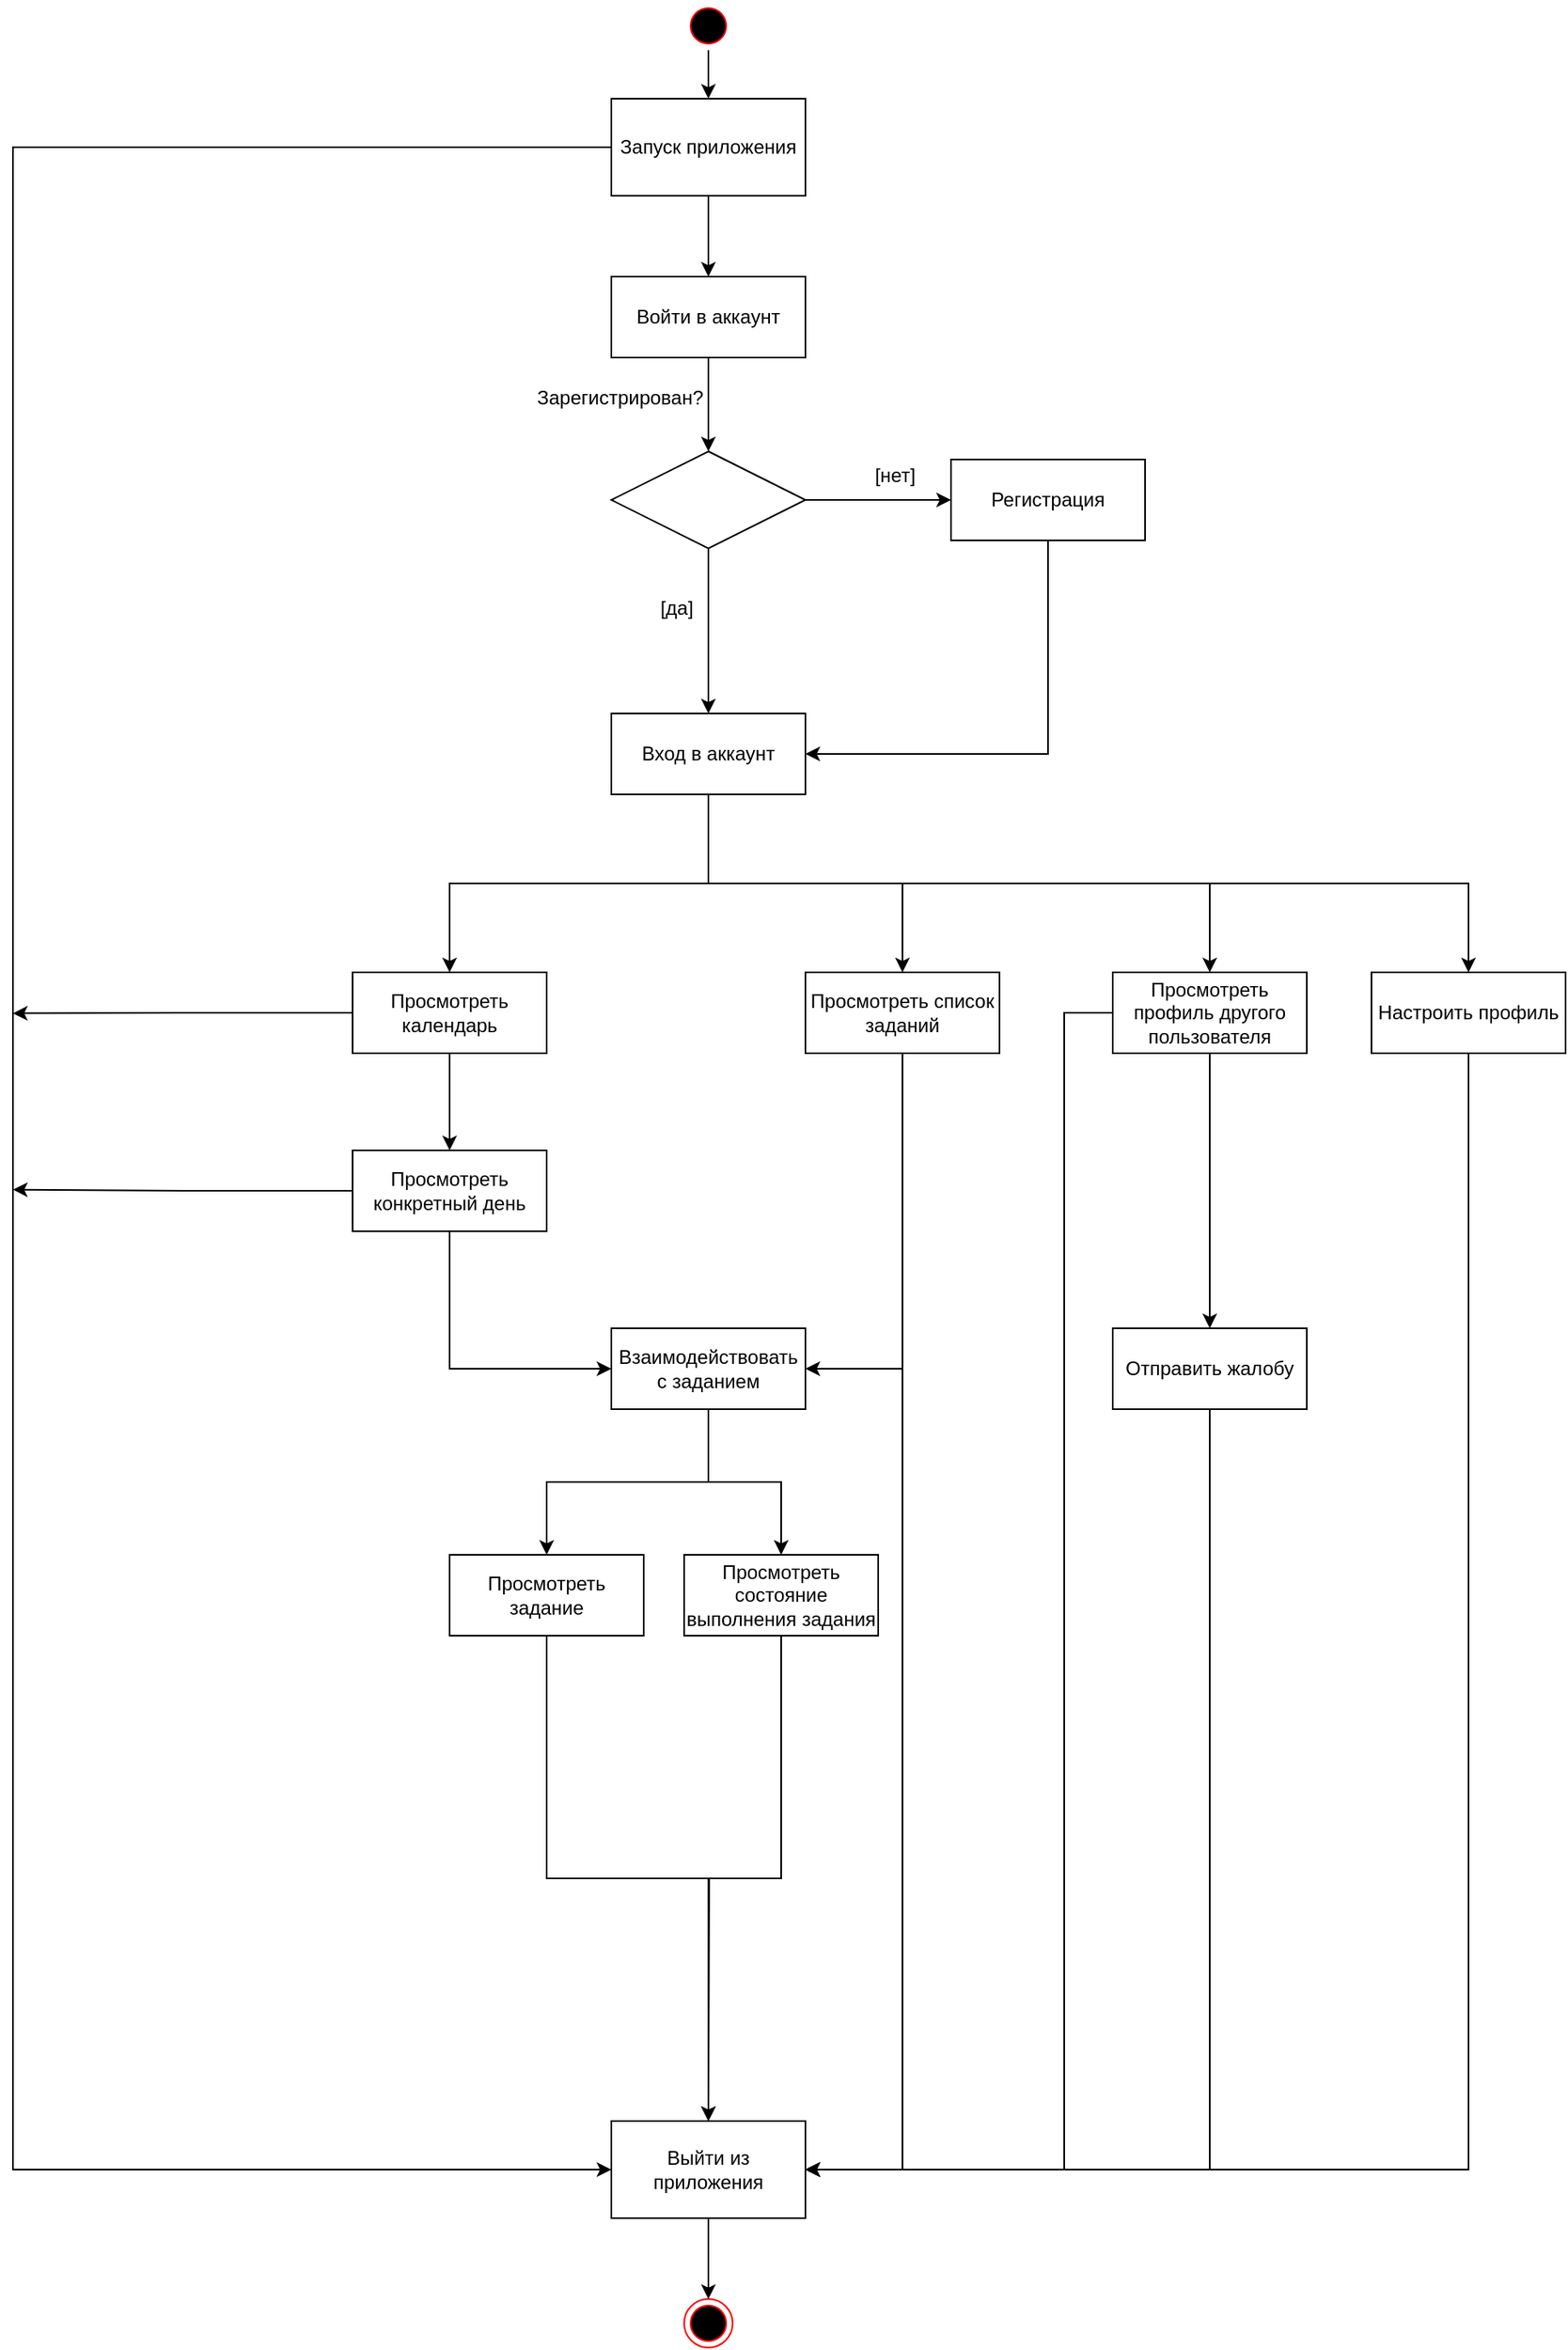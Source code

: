 <mxfile version="24.0.7" type="device">
  <diagram name="Страница 1" id="K_nZ64Utd5DLflTbeKIy">
    <mxGraphModel dx="4604" dy="1363" grid="1" gridSize="10" guides="1" tooltips="1" connect="1" arrows="1" fold="1" page="1" pageScale="1" pageWidth="827" pageHeight="1169" math="0" shadow="0">
      <root>
        <mxCell id="0" />
        <mxCell id="1" parent="0" />
        <mxCell id="NYu8AcVOIsEXXXueLIA_-5" style="edgeStyle=orthogonalEdgeStyle;rounded=0;orthogonalLoop=1;jettySize=auto;html=1;entryX=0;entryY=0.5;entryDx=0;entryDy=0;" parent="1" source="NYu8AcVOIsEXXXueLIA_-7" target="gNkD2l2tRffT2OGlJnD8-1" edge="1">
          <mxGeometry relative="1" as="geometry">
            <mxPoint x="290" y="223" as="targetPoint" />
            <Array as="points">
              <mxPoint x="-140" y="90" />
              <mxPoint x="-140" y="1340" />
            </Array>
          </mxGeometry>
        </mxCell>
        <mxCell id="oowMZ_tj7tG44vQV4qfk-1" style="edgeStyle=orthogonalEdgeStyle;rounded=0;orthogonalLoop=1;jettySize=auto;html=1;exitX=0.5;exitY=1;exitDx=0;exitDy=0;entryX=0.5;entryY=0;entryDx=0;entryDy=0;" parent="1" source="NYu8AcVOIsEXXXueLIA_-7" target="NYu8AcVOIsEXXXueLIA_-10" edge="1">
          <mxGeometry relative="1" as="geometry" />
        </mxCell>
        <mxCell id="NYu8AcVOIsEXXXueLIA_-7" value="Запуск приложения" style="rounded=0;whiteSpace=wrap;html=1;" parent="1" vertex="1">
          <mxGeometry x="230" y="60" width="120" height="60" as="geometry" />
        </mxCell>
        <mxCell id="oowMZ_tj7tG44vQV4qfk-4" style="edgeStyle=orthogonalEdgeStyle;rounded=0;orthogonalLoop=1;jettySize=auto;html=1;exitX=0.5;exitY=1;exitDx=0;exitDy=0;entryX=0.5;entryY=0;entryDx=0;entryDy=0;" parent="1" source="NYu8AcVOIsEXXXueLIA_-10" target="oowMZ_tj7tG44vQV4qfk-2" edge="1">
          <mxGeometry relative="1" as="geometry" />
        </mxCell>
        <mxCell id="NYu8AcVOIsEXXXueLIA_-10" value="Войти в аккаунт" style="html=1;whiteSpace=wrap;" parent="1" vertex="1">
          <mxGeometry x="230" y="170" width="120" height="50" as="geometry" />
        </mxCell>
        <mxCell id="NYu8AcVOIsEXXXueLIA_-18" value="" style="ellipse;html=1;shape=endState;fillColor=#000000;strokeColor=#ff0000;" parent="1" vertex="1">
          <mxGeometry x="275" y="1420" width="30" height="30" as="geometry" />
        </mxCell>
        <mxCell id="oowMZ_tj7tG44vQV4qfk-10" style="edgeStyle=orthogonalEdgeStyle;rounded=0;orthogonalLoop=1;jettySize=auto;html=1;exitX=0.5;exitY=1;exitDx=0;exitDy=0;entryX=1;entryY=0.5;entryDx=0;entryDy=0;" parent="1" source="NYu8AcVOIsEXXXueLIA_-22" target="oowMZ_tj7tG44vQV4qfk-9" edge="1">
          <mxGeometry relative="1" as="geometry" />
        </mxCell>
        <mxCell id="NYu8AcVOIsEXXXueLIA_-22" value="Регистрация" style="whiteSpace=wrap;html=1;fillColor=rgb(255, 255, 255);strokeColor=rgb(0, 0, 0);fontColor=rgb(0, 0, 0);" parent="1" vertex="1">
          <mxGeometry x="440" y="283" width="120" height="50" as="geometry" />
        </mxCell>
        <mxCell id="NYu8AcVOIsEXXXueLIA_-25" style="edgeStyle=orthogonalEdgeStyle;rounded=0;orthogonalLoop=1;jettySize=auto;html=1;entryX=0.5;entryY=0;entryDx=0;entryDy=0;" parent="1" source="NYu8AcVOIsEXXXueLIA_-26" target="NYu8AcVOIsEXXXueLIA_-7" edge="1">
          <mxGeometry relative="1" as="geometry" />
        </mxCell>
        <mxCell id="NYu8AcVOIsEXXXueLIA_-26" value="" style="ellipse;html=1;shape=startState;fillColor=#000000;strokeColor=#ff0000;" parent="1" vertex="1">
          <mxGeometry x="275" width="30" height="30" as="geometry" />
        </mxCell>
        <mxCell id="gNkD2l2tRffT2OGlJnD8-4" style="edgeStyle=orthogonalEdgeStyle;rounded=0;orthogonalLoop=1;jettySize=auto;html=1;entryX=0.5;entryY=0;entryDx=0;entryDy=0;" parent="1" source="gNkD2l2tRffT2OGlJnD8-1" target="NYu8AcVOIsEXXXueLIA_-18" edge="1">
          <mxGeometry relative="1" as="geometry" />
        </mxCell>
        <mxCell id="gNkD2l2tRffT2OGlJnD8-1" value="Выйти из приложения" style="rounded=0;whiteSpace=wrap;html=1;" parent="1" vertex="1">
          <mxGeometry x="230" y="1310" width="120" height="60" as="geometry" />
        </mxCell>
        <mxCell id="oowMZ_tj7tG44vQV4qfk-5" style="edgeStyle=orthogonalEdgeStyle;rounded=0;orthogonalLoop=1;jettySize=auto;html=1;exitX=0.5;exitY=1;exitDx=0;exitDy=0;entryX=0.5;entryY=0;entryDx=0;entryDy=0;" parent="1" source="oowMZ_tj7tG44vQV4qfk-2" target="oowMZ_tj7tG44vQV4qfk-9" edge="1">
          <mxGeometry relative="1" as="geometry">
            <mxPoint x="289.957" y="420" as="targetPoint" />
          </mxGeometry>
        </mxCell>
        <mxCell id="oowMZ_tj7tG44vQV4qfk-6" style="edgeStyle=orthogonalEdgeStyle;rounded=0;orthogonalLoop=1;jettySize=auto;html=1;exitX=1;exitY=0.5;exitDx=0;exitDy=0;entryX=0;entryY=0.5;entryDx=0;entryDy=0;" parent="1" source="oowMZ_tj7tG44vQV4qfk-2" target="NYu8AcVOIsEXXXueLIA_-22" edge="1">
          <mxGeometry relative="1" as="geometry">
            <mxPoint x="440" y="308" as="targetPoint" />
          </mxGeometry>
        </mxCell>
        <mxCell id="oowMZ_tj7tG44vQV4qfk-2" value="" style="rhombus;whiteSpace=wrap;html=1;" parent="1" vertex="1">
          <mxGeometry x="230" y="278" width="120" height="60" as="geometry" />
        </mxCell>
        <mxCell id="oowMZ_tj7tG44vQV4qfk-3" value="Зарегистрирован?" style="text;html=1;align=center;verticalAlign=middle;resizable=0;points=[];autosize=1;strokeColor=none;fillColor=none;" parent="1" vertex="1">
          <mxGeometry x="170" y="230" width="130" height="30" as="geometry" />
        </mxCell>
        <mxCell id="oowMZ_tj7tG44vQV4qfk-7" value="[нет]" style="text;html=1;align=center;verticalAlign=middle;resizable=0;points=[];autosize=1;strokeColor=none;fillColor=none;" parent="1" vertex="1">
          <mxGeometry x="380" y="278" width="50" height="30" as="geometry" />
        </mxCell>
        <mxCell id="oowMZ_tj7tG44vQV4qfk-8" value="[да]" style="text;html=1;align=center;verticalAlign=middle;resizable=0;points=[];autosize=1;strokeColor=none;fillColor=none;" parent="1" vertex="1">
          <mxGeometry x="250" y="360" width="40" height="30" as="geometry" />
        </mxCell>
        <mxCell id="oowMZ_tj7tG44vQV4qfk-16" style="edgeStyle=orthogonalEdgeStyle;rounded=0;orthogonalLoop=1;jettySize=auto;html=1;exitX=0.5;exitY=1;exitDx=0;exitDy=0;" parent="1" source="oowMZ_tj7tG44vQV4qfk-9" target="oowMZ_tj7tG44vQV4qfk-15" edge="1">
          <mxGeometry relative="1" as="geometry">
            <Array as="points">
              <mxPoint x="290" y="545" />
              <mxPoint x="130" y="545" />
            </Array>
          </mxGeometry>
        </mxCell>
        <mxCell id="oowMZ_tj7tG44vQV4qfk-23" style="edgeStyle=orthogonalEdgeStyle;rounded=0;orthogonalLoop=1;jettySize=auto;html=1;exitX=0.5;exitY=1;exitDx=0;exitDy=0;" parent="1" source="oowMZ_tj7tG44vQV4qfk-9" target="oowMZ_tj7tG44vQV4qfk-22" edge="1">
          <mxGeometry relative="1" as="geometry" />
        </mxCell>
        <mxCell id="oowMZ_tj7tG44vQV4qfk-26" style="edgeStyle=orthogonalEdgeStyle;rounded=0;orthogonalLoop=1;jettySize=auto;html=1;exitX=0.5;exitY=1;exitDx=0;exitDy=0;entryX=0.5;entryY=0;entryDx=0;entryDy=0;" parent="1" source="oowMZ_tj7tG44vQV4qfk-9" target="oowMZ_tj7tG44vQV4qfk-25" edge="1">
          <mxGeometry relative="1" as="geometry" />
        </mxCell>
        <mxCell id="oowMZ_tj7tG44vQV4qfk-37" style="edgeStyle=orthogonalEdgeStyle;rounded=0;orthogonalLoop=1;jettySize=auto;html=1;exitX=0.5;exitY=1;exitDx=0;exitDy=0;entryX=0.5;entryY=0;entryDx=0;entryDy=0;" parent="1" source="oowMZ_tj7tG44vQV4qfk-9" target="oowMZ_tj7tG44vQV4qfk-11" edge="1">
          <mxGeometry relative="1" as="geometry" />
        </mxCell>
        <mxCell id="oowMZ_tj7tG44vQV4qfk-9" value="Вход в аккаунт" style="whiteSpace=wrap;html=1;fillColor=rgb(255, 255, 255);strokeColor=rgb(0, 0, 0);fontColor=rgb(0, 0, 0);" parent="1" vertex="1">
          <mxGeometry x="230" y="440" width="120" height="50" as="geometry" />
        </mxCell>
        <mxCell id="oowMZ_tj7tG44vQV4qfk-38" style="edgeStyle=orthogonalEdgeStyle;rounded=0;orthogonalLoop=1;jettySize=auto;html=1;exitX=0.5;exitY=1;exitDx=0;exitDy=0;entryX=1;entryY=0.5;entryDx=0;entryDy=0;" parent="1" source="oowMZ_tj7tG44vQV4qfk-11" target="gNkD2l2tRffT2OGlJnD8-1" edge="1">
          <mxGeometry relative="1" as="geometry" />
        </mxCell>
        <mxCell id="oowMZ_tj7tG44vQV4qfk-11" value="Настроить профиль" style="whiteSpace=wrap;html=1;fillColor=rgb(255, 255, 255);strokeColor=rgb(0, 0, 0);fontColor=rgb(0, 0, 0);" parent="1" vertex="1">
          <mxGeometry x="700" y="600" width="120" height="50" as="geometry" />
        </mxCell>
        <mxCell id="oowMZ_tj7tG44vQV4qfk-18" style="edgeStyle=orthogonalEdgeStyle;rounded=0;orthogonalLoop=1;jettySize=auto;html=1;exitX=0.5;exitY=1;exitDx=0;exitDy=0;entryX=0.5;entryY=0;entryDx=0;entryDy=0;" parent="1" source="oowMZ_tj7tG44vQV4qfk-15" target="oowMZ_tj7tG44vQV4qfk-17" edge="1">
          <mxGeometry relative="1" as="geometry" />
        </mxCell>
        <mxCell id="oowMZ_tj7tG44vQV4qfk-30" style="edgeStyle=orthogonalEdgeStyle;rounded=0;orthogonalLoop=1;jettySize=auto;html=1;exitX=0;exitY=0.5;exitDx=0;exitDy=0;" parent="1" source="oowMZ_tj7tG44vQV4qfk-15" edge="1">
          <mxGeometry relative="1" as="geometry">
            <mxPoint x="-140.0" y="625.316" as="targetPoint" />
          </mxGeometry>
        </mxCell>
        <mxCell id="oowMZ_tj7tG44vQV4qfk-15" value="Просмотреть календарь" style="whiteSpace=wrap;html=1;fillColor=rgb(255, 255, 255);strokeColor=rgb(0, 0, 0);fontColor=rgb(0, 0, 0);" parent="1" vertex="1">
          <mxGeometry x="70" y="600" width="120" height="50" as="geometry" />
        </mxCell>
        <mxCell id="oowMZ_tj7tG44vQV4qfk-20" style="edgeStyle=orthogonalEdgeStyle;rounded=0;orthogonalLoop=1;jettySize=auto;html=1;exitX=0.5;exitY=1;exitDx=0;exitDy=0;entryX=0;entryY=0.5;entryDx=0;entryDy=0;" parent="1" source="oowMZ_tj7tG44vQV4qfk-17" target="oowMZ_tj7tG44vQV4qfk-19" edge="1">
          <mxGeometry relative="1" as="geometry" />
        </mxCell>
        <mxCell id="oowMZ_tj7tG44vQV4qfk-35" style="edgeStyle=orthogonalEdgeStyle;rounded=0;orthogonalLoop=1;jettySize=auto;html=1;exitX=0;exitY=0.5;exitDx=0;exitDy=0;" parent="1" source="oowMZ_tj7tG44vQV4qfk-17" edge="1">
          <mxGeometry relative="1" as="geometry">
            <mxPoint x="-140" y="734.308" as="targetPoint" />
          </mxGeometry>
        </mxCell>
        <mxCell id="oowMZ_tj7tG44vQV4qfk-17" value="Просмотреть конкретный день" style="whiteSpace=wrap;html=1;fillColor=rgb(255, 255, 255);strokeColor=rgb(0, 0, 0);fontColor=rgb(0, 0, 0);" parent="1" vertex="1">
          <mxGeometry x="70" y="710" width="120" height="50" as="geometry" />
        </mxCell>
        <mxCell id="2j2OTjLZ58QCJyOTcCUc-2" style="edgeStyle=orthogonalEdgeStyle;rounded=0;orthogonalLoop=1;jettySize=auto;html=1;exitX=0.5;exitY=1;exitDx=0;exitDy=0;entryX=0.5;entryY=0;entryDx=0;entryDy=0;" edge="1" parent="1" source="oowMZ_tj7tG44vQV4qfk-19" target="2j2OTjLZ58QCJyOTcCUc-1">
          <mxGeometry relative="1" as="geometry" />
        </mxCell>
        <mxCell id="2j2OTjLZ58QCJyOTcCUc-4" style="edgeStyle=orthogonalEdgeStyle;rounded=0;orthogonalLoop=1;jettySize=auto;html=1;exitX=0.5;exitY=1;exitDx=0;exitDy=0;entryX=0.5;entryY=0;entryDx=0;entryDy=0;" edge="1" parent="1" source="oowMZ_tj7tG44vQV4qfk-19" target="2j2OTjLZ58QCJyOTcCUc-3">
          <mxGeometry relative="1" as="geometry" />
        </mxCell>
        <mxCell id="oowMZ_tj7tG44vQV4qfk-19" value="Взаимодействовать с заданием" style="whiteSpace=wrap;html=1;fillColor=rgb(255, 255, 255);strokeColor=rgb(0, 0, 0);fontColor=rgb(0, 0, 0);" parent="1" vertex="1">
          <mxGeometry x="230" y="820" width="120" height="50" as="geometry" />
        </mxCell>
        <mxCell id="oowMZ_tj7tG44vQV4qfk-24" style="edgeStyle=orthogonalEdgeStyle;rounded=0;orthogonalLoop=1;jettySize=auto;html=1;exitX=0.5;exitY=1;exitDx=0;exitDy=0;entryX=1;entryY=0.5;entryDx=0;entryDy=0;" parent="1" source="oowMZ_tj7tG44vQV4qfk-22" target="oowMZ_tj7tG44vQV4qfk-19" edge="1">
          <mxGeometry relative="1" as="geometry" />
        </mxCell>
        <mxCell id="oowMZ_tj7tG44vQV4qfk-33" style="edgeStyle=orthogonalEdgeStyle;rounded=0;orthogonalLoop=1;jettySize=auto;html=1;exitX=0.5;exitY=1;exitDx=0;exitDy=0;entryX=1;entryY=0.5;entryDx=0;entryDy=0;" parent="1" source="oowMZ_tj7tG44vQV4qfk-22" target="gNkD2l2tRffT2OGlJnD8-1" edge="1">
          <mxGeometry relative="1" as="geometry" />
        </mxCell>
        <mxCell id="oowMZ_tj7tG44vQV4qfk-22" value="Просмотреть список заданий" style="whiteSpace=wrap;html=1;fillColor=rgb(255, 255, 255);strokeColor=rgb(0, 0, 0);fontColor=rgb(0, 0, 0);" parent="1" vertex="1">
          <mxGeometry x="350" y="600" width="120" height="50" as="geometry" />
        </mxCell>
        <mxCell id="oowMZ_tj7tG44vQV4qfk-29" style="edgeStyle=orthogonalEdgeStyle;rounded=0;orthogonalLoop=1;jettySize=auto;html=1;exitX=0.5;exitY=1;exitDx=0;exitDy=0;entryX=0.5;entryY=0;entryDx=0;entryDy=0;" parent="1" source="oowMZ_tj7tG44vQV4qfk-25" target="oowMZ_tj7tG44vQV4qfk-28" edge="1">
          <mxGeometry relative="1" as="geometry" />
        </mxCell>
        <mxCell id="oowMZ_tj7tG44vQV4qfk-36" style="edgeStyle=orthogonalEdgeStyle;rounded=0;orthogonalLoop=1;jettySize=auto;html=1;exitX=0;exitY=0.5;exitDx=0;exitDy=0;entryX=1;entryY=0.5;entryDx=0;entryDy=0;" parent="1" source="oowMZ_tj7tG44vQV4qfk-25" target="gNkD2l2tRffT2OGlJnD8-1" edge="1">
          <mxGeometry relative="1" as="geometry">
            <Array as="points">
              <mxPoint x="510" y="625" />
              <mxPoint x="510" y="1340" />
            </Array>
          </mxGeometry>
        </mxCell>
        <mxCell id="oowMZ_tj7tG44vQV4qfk-25" value="Просмотреть профиль другого пользователя" style="whiteSpace=wrap;html=1;fillColor=rgb(255, 255, 255);strokeColor=rgb(0, 0, 0);fontColor=rgb(0, 0, 0);" parent="1" vertex="1">
          <mxGeometry x="540" y="600" width="120" height="50" as="geometry" />
        </mxCell>
        <mxCell id="oowMZ_tj7tG44vQV4qfk-34" style="edgeStyle=orthogonalEdgeStyle;rounded=0;orthogonalLoop=1;jettySize=auto;html=1;exitX=0.5;exitY=1;exitDx=0;exitDy=0;entryX=1;entryY=0.5;entryDx=0;entryDy=0;" parent="1" source="oowMZ_tj7tG44vQV4qfk-28" target="gNkD2l2tRffT2OGlJnD8-1" edge="1">
          <mxGeometry relative="1" as="geometry" />
        </mxCell>
        <mxCell id="oowMZ_tj7tG44vQV4qfk-28" value="Отправить жалобу" style="whiteSpace=wrap;html=1;fillColor=rgb(255, 255, 255);strokeColor=rgb(0, 0, 0);fontColor=rgb(0, 0, 0);" parent="1" vertex="1">
          <mxGeometry x="540" y="820" width="120" height="50" as="geometry" />
        </mxCell>
        <mxCell id="2j2OTjLZ58QCJyOTcCUc-5" style="edgeStyle=orthogonalEdgeStyle;rounded=0;orthogonalLoop=1;jettySize=auto;html=1;exitX=0.5;exitY=1;exitDx=0;exitDy=0;entryX=0.5;entryY=0;entryDx=0;entryDy=0;" edge="1" parent="1" source="2j2OTjLZ58QCJyOTcCUc-1" target="gNkD2l2tRffT2OGlJnD8-1">
          <mxGeometry relative="1" as="geometry" />
        </mxCell>
        <mxCell id="2j2OTjLZ58QCJyOTcCUc-1" value="Просмотреть задание" style="whiteSpace=wrap;html=1;fillColor=rgb(255, 255, 255);strokeColor=rgb(0, 0, 0);fontColor=rgb(0, 0, 0);" vertex="1" parent="1">
          <mxGeometry x="130" y="960" width="120" height="50" as="geometry" />
        </mxCell>
        <mxCell id="2j2OTjLZ58QCJyOTcCUc-6" style="edgeStyle=orthogonalEdgeStyle;rounded=0;orthogonalLoop=1;jettySize=auto;html=1;exitX=0.5;exitY=1;exitDx=0;exitDy=0;" edge="1" parent="1" source="2j2OTjLZ58QCJyOTcCUc-3">
          <mxGeometry relative="1" as="geometry">
            <mxPoint x="290" y="1310" as="targetPoint" />
          </mxGeometry>
        </mxCell>
        <mxCell id="2j2OTjLZ58QCJyOTcCUc-3" value="Просмотреть состояние выполнения задания" style="whiteSpace=wrap;html=1;fillColor=rgb(255, 255, 255);strokeColor=rgb(0, 0, 0);fontColor=rgb(0, 0, 0);" vertex="1" parent="1">
          <mxGeometry x="275" y="960" width="120" height="50" as="geometry" />
        </mxCell>
      </root>
    </mxGraphModel>
  </diagram>
</mxfile>
